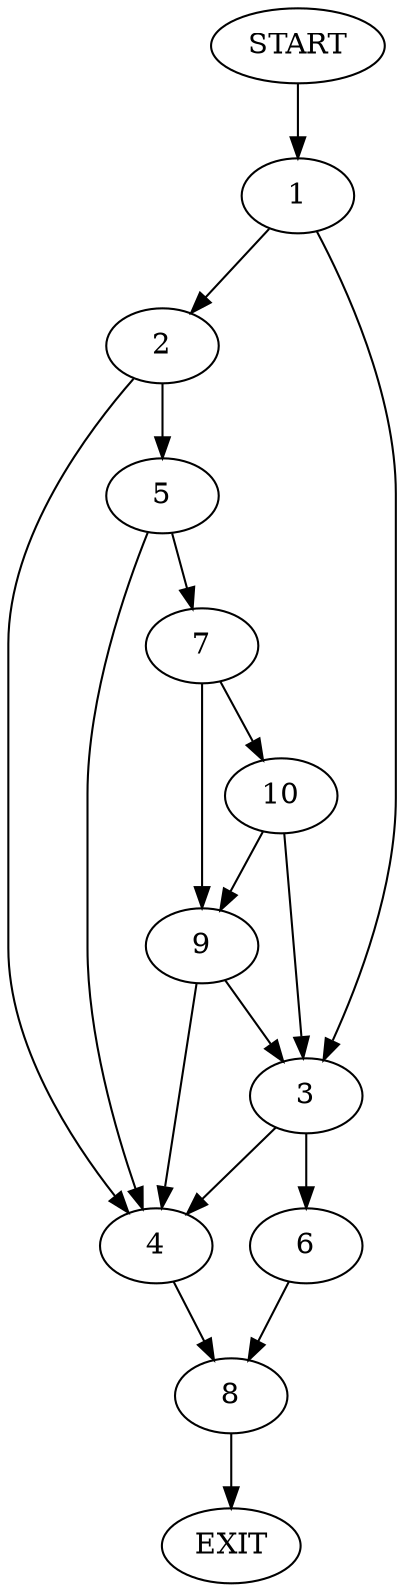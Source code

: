 digraph {
0 [label="START"]
11 [label="EXIT"]
0 -> 1
1 -> 2
1 -> 3
2 -> 4
2 -> 5
3 -> 4
3 -> 6
5 -> 4
5 -> 7
4 -> 8
7 -> 9
7 -> 10
9 -> 4
9 -> 3
10 -> 9
10 -> 3
6 -> 8
8 -> 11
}
